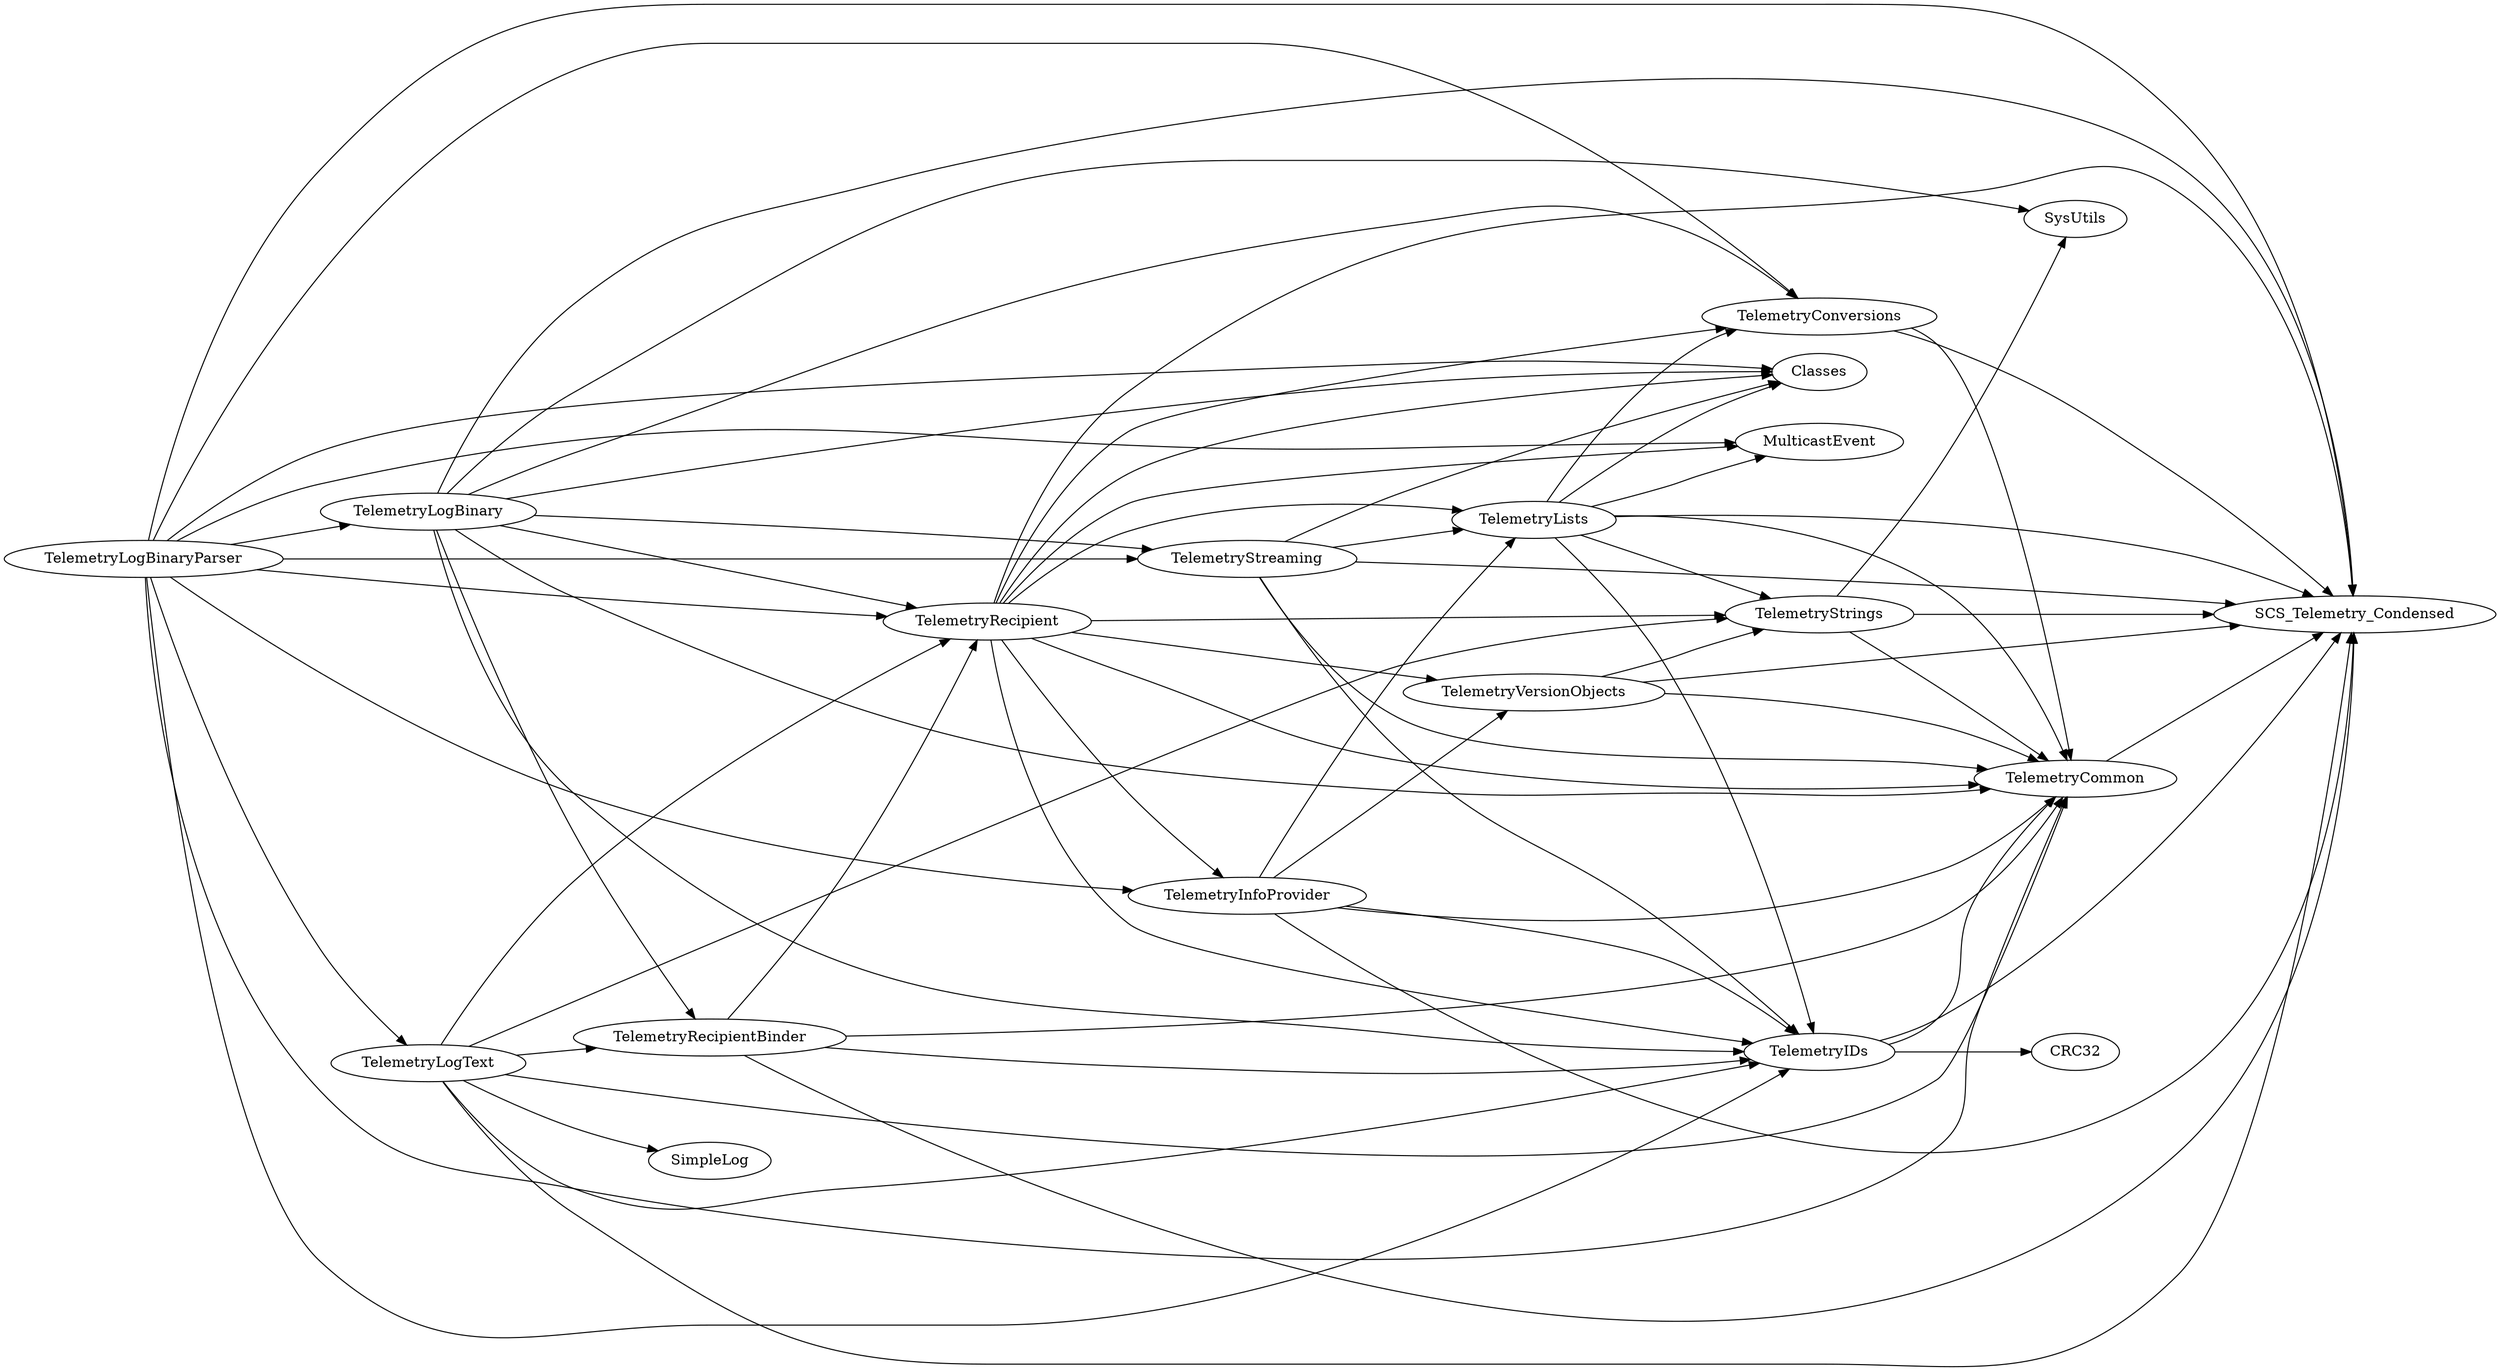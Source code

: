 DiGraph Uses {
  rankdir="LR"
  "TelemetryCommon" -> "SCS_Telemetry_Condensed"
  "TelemetryCommon" [href="TelemetryCommon.html"]
  "TelemetryConversions" -> "TelemetryCommon"
  "TelemetryConversions" -> "SCS_Telemetry_Condensed"
  "TelemetryConversions" [href="TelemetryConversions.html"]
  "TelemetryIDs" -> "CRC32"
  "TelemetryIDs" -> "TelemetryCommon"
  "TelemetryIDs" -> "SCS_Telemetry_Condensed"
  "TelemetryIDs" [href="TelemetryIDs.html"]
  "TelemetryInfoProvider" -> "TelemetryIDs"
  "TelemetryInfoProvider" -> "TelemetryLists"
  "TelemetryInfoProvider" -> "TelemetryVersionObjects"
  "TelemetryInfoProvider" -> "TelemetryCommon"
  "TelemetryInfoProvider" -> "SCS_Telemetry_Condensed"
  "TelemetryInfoProvider" [href="TelemetryInfoProvider.html"]
  "TelemetryLists" -> "Classes"
  "TelemetryLists" -> "MulticastEvent"
  "TelemetryLists" -> "TelemetryCommon"
  "TelemetryLists" -> "TelemetryIDs"
  "TelemetryLists" -> "TelemetryConversions"
  "TelemetryLists" -> "TelemetryStrings"
  "TelemetryLists" -> "SCS_Telemetry_Condensed"
  "TelemetryLists" [href="TelemetryLists.html"]
  "TelemetryLogBinary" -> "SysUtils"
  "TelemetryLogBinary" -> "Classes"
  "TelemetryLogBinary" -> "TelemetryCommon"
  "TelemetryLogBinary" -> "TelemetryIDs"
  "TelemetryLogBinary" -> "TelemetryRecipient"
  "TelemetryLogBinary" -> "TelemetryRecipientBinder"
  "TelemetryLogBinary" -> "TelemetryConversions"
  "TelemetryLogBinary" -> "TelemetryStreaming"
  "TelemetryLogBinary" -> "SCS_Telemetry_Condensed"
  "TelemetryLogBinary" [href="TelemetryLogBinary.html"]
  "TelemetryLogBinaryParser" -> "Classes"
  "TelemetryLogBinaryParser" -> "MulticastEvent"
  "TelemetryLogBinaryParser" -> "TelemetryCommon"
  "TelemetryLogBinaryParser" -> "TelemetryIDs"
  "TelemetryLogBinaryParser" -> "TelemetryInfoProvider"
  "TelemetryLogBinaryParser" -> "TelemetryRecipient"
  "TelemetryLogBinaryParser" -> "TelemetryLogText"
  "TelemetryLogBinaryParser" -> "TelemetryLogBinary"
  "TelemetryLogBinaryParser" -> "TelemetryConversions"
  "TelemetryLogBinaryParser" -> "TelemetryStreaming"
  "TelemetryLogBinaryParser" -> "SCS_Telemetry_Condensed"
  "TelemetryLogBinaryParser" [href="TelemetryLogBinaryParser.html"]
  "TelemetryLogText" -> "SimpleLog"
  "TelemetryLogText" -> "TelemetryCommon"
  "TelemetryLogText" -> "TelemetryIDs"
  "TelemetryLogText" -> "TelemetryRecipient"
  "TelemetryLogText" -> "TelemetryRecipientBinder"
  "TelemetryLogText" -> "TelemetryStrings"
  "TelemetryLogText" -> "SCS_Telemetry_Condensed"
  "TelemetryLogText" [href="TelemetryLogText.html"]
  "TelemetryRecipient" -> "Classes"
  "TelemetryRecipient" -> "MulticastEvent"
  "TelemetryRecipient" -> "TelemetryCommon"
  "TelemetryRecipient" -> "TelemetryIDs"
  "TelemetryRecipient" -> "TelemetryLists"
  "TelemetryRecipient" -> "TelemetryVersionObjects"
  "TelemetryRecipient" -> "TelemetryInfoProvider"
  "TelemetryRecipient" -> "TelemetryConversions"
  "TelemetryRecipient" -> "TelemetryStrings"
  "TelemetryRecipient" -> "SCS_Telemetry_Condensed"
  "TelemetryRecipient" [href="TelemetryRecipient.html"]
  "TelemetryRecipientBinder" -> "TelemetryCommon"
  "TelemetryRecipientBinder" -> "TelemetryIDs"
  "TelemetryRecipientBinder" -> "TelemetryRecipient"
  "TelemetryRecipientBinder" -> "SCS_Telemetry_Condensed"
  "TelemetryRecipientBinder" [href="TelemetryRecipientBinder.html"]
  "TelemetryStreaming" -> "Classes"
  "TelemetryStreaming" -> "TelemetryCommon"
  "TelemetryStreaming" -> "TelemetryIDs"
  "TelemetryStreaming" -> "TelemetryLists"
  "TelemetryStreaming" -> "SCS_Telemetry_Condensed"
  "TelemetryStreaming" [href="TelemetryStreaming.html"]
  "TelemetryStrings" -> "SysUtils"
  "TelemetryStrings" -> "TelemetryCommon"
  "TelemetryStrings" -> "SCS_Telemetry_Condensed"
  "TelemetryStrings" [href="TelemetryStrings.html"]
  "TelemetryVersionObjects" -> "TelemetryCommon"
  "TelemetryVersionObjects" -> "TelemetryStrings"
  "TelemetryVersionObjects" -> "SCS_Telemetry_Condensed"
  "TelemetryVersionObjects" [href="TelemetryVersionObjects.html"]
}
